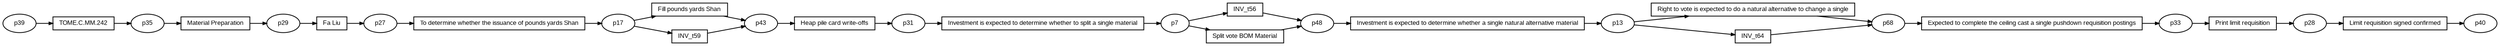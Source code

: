 digraph G {ranksep=".3"; fontsize="8"; remincross=true; margin="0.0,0.0"; fontname="Arial";rankdir="LR"; 
edge [arrowsize="0.5"];
node [height=".2",width=".2",fontname="Arial",fontsize="8"];
t0 [shape="box",label="Fa Liu"];
t1 [shape="box",label="To determine whether the issuance of pounds yards Shan"];
t2 [shape="box",label="Material Preparation"];
t3 [shape="box",label="Investment is expected to determine whether a single natural alternative material"];
t4 [shape="box",label="TOME.C.MM.242"];
t5 [shape="box",label="Right to vote is expected to do a natural alternative to change a single"];
t6 [shape="box",label="Investment is expected to determine whether to split a single material"];
t7 [shape="box",label="Print limit requisition"];
t8 [shape="box",label="Fill pounds yards Shan"];
t9 [shape="box",label="Heap pile card write-offs"];
t10 [shape="box",label="INV_t59"];
t11 [shape="box",label="INV_t64"];
t12 [shape="box",label="INV_t56"];
t13 [shape="box",label="Split vote BOM Material"];
t14 [shape="box",label="Expected to complete the ceiling cast a single pushdown requisition postings"];
t15 [shape="box",label="Limit requisition signed confirmed"];
p0 [shape="oval",label="p40"];
p1 [shape="oval",label="p39"];
p2 [shape="oval",label="p17"];
p3 [shape="oval",label="p13"];
p4 [shape="oval",label="p7"];
p5 [shape="oval",label="p33"];
p6 [shape="oval",label="p28"];
p7 [shape="oval",label="p35"];
p8 [shape="oval",label="p27"];
p9 [shape="oval",label="p31"];
p10 [shape="oval",label="p29"];
p11 [shape="oval",label="p68"];
p12 [shape="oval",label="p48"];
p13 [shape="oval",label="p43"];
t5 -> p11[label=""];
t11 -> p11[label=""];
p2 -> t10[label=""];
p7 -> t2[label=""];
t0 -> p8[label=""];
p2 -> t8[label=""];
p10 -> t0[label=""];
t15 -> p0[label=""];
p13 -> t9[label=""];
t2 -> p10[label=""];
p1 -> t4[label=""];
t14 -> p5[label=""];
t3 -> p3[label=""];
t8 -> p13[label=""];
t6 -> p4[label=""];
p4 -> t13[label=""];
t13 -> p12[label=""];
t12 -> p12[label=""];
p3 -> t11[label=""];
p3 -> t5[label=""];
p5 -> t7[label=""];
t4 -> p7[label=""];
t7 -> p6[label=""];
p4 -> t12[label=""];
p11 -> t14[label=""];
t1 -> p2[label=""];
t10 -> p13[label=""];
p6 -> t15[label=""];
t9 -> p9[label=""];
p8 -> t1[label=""];
p12 -> t3[label=""];
p9 -> t6[label=""];
}
